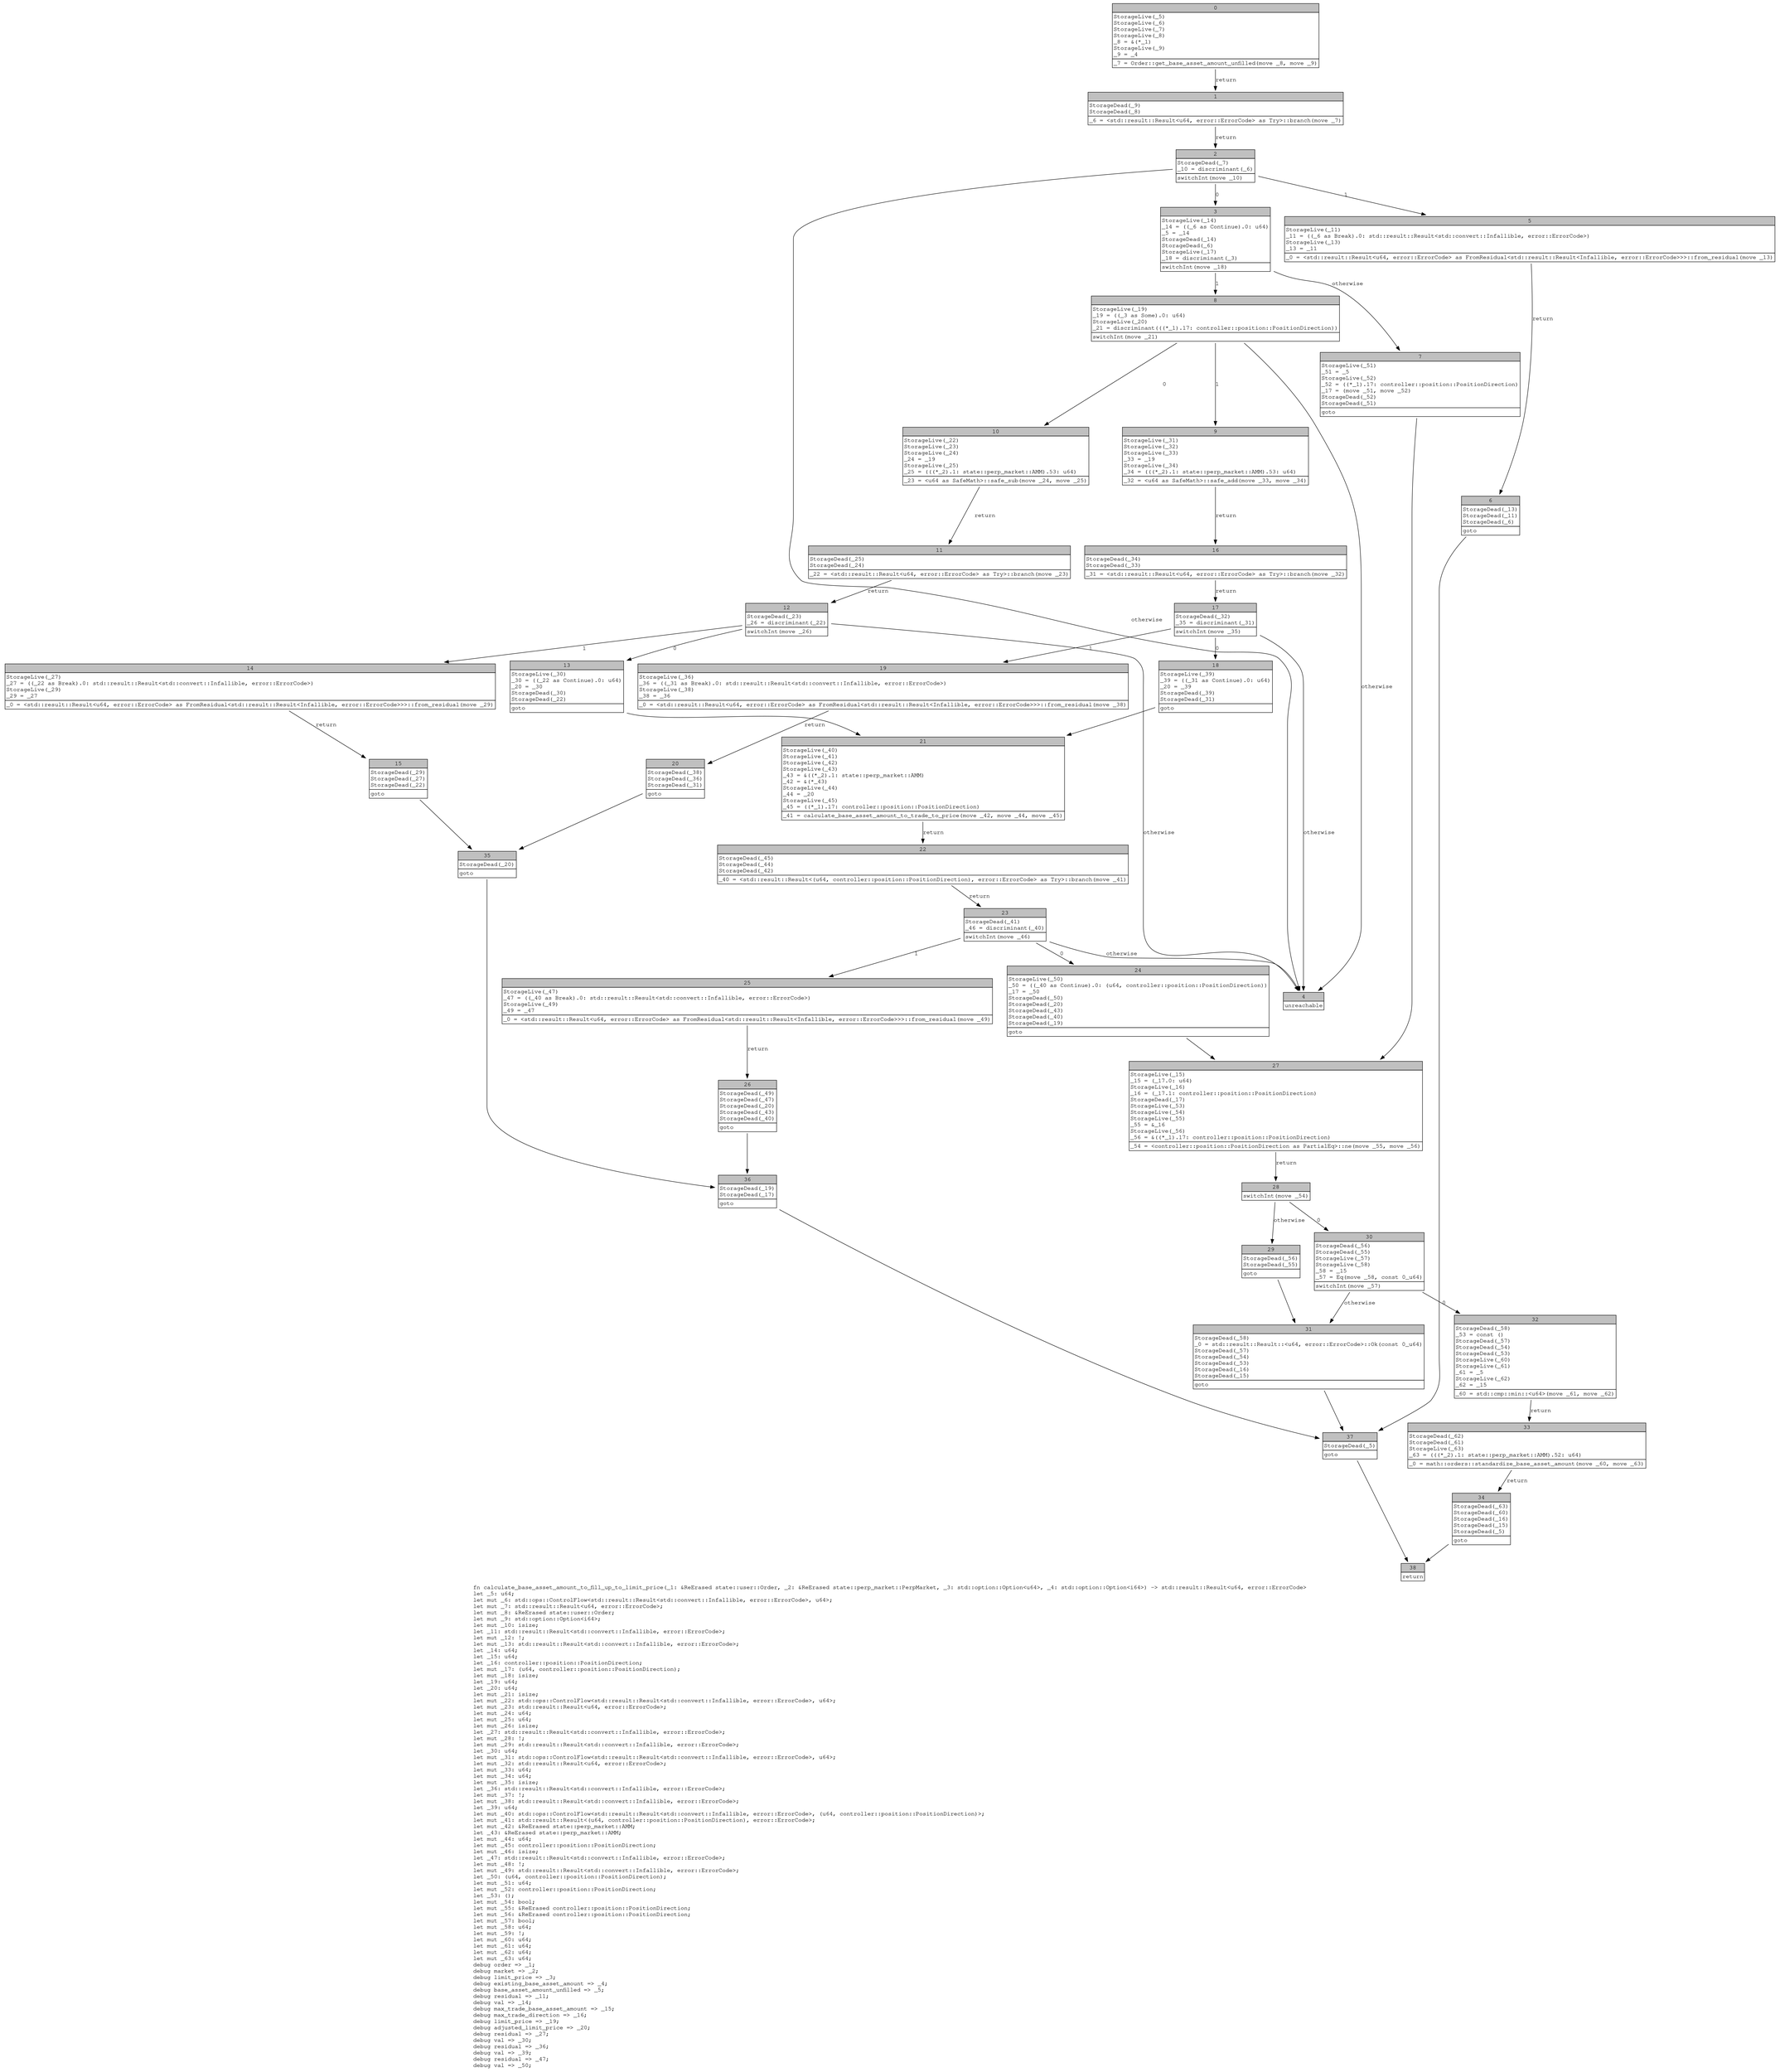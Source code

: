 digraph Mir_0_2588 {
    graph [fontname="Courier, monospace"];
    node [fontname="Courier, monospace"];
    edge [fontname="Courier, monospace"];
    label=<fn calculate_base_asset_amount_to_fill_up_to_limit_price(_1: &amp;ReErased state::user::Order, _2: &amp;ReErased state::perp_market::PerpMarket, _3: std::option::Option&lt;u64&gt;, _4: std::option::Option&lt;i64&gt;) -&gt; std::result::Result&lt;u64, error::ErrorCode&gt;<br align="left"/>let _5: u64;<br align="left"/>let mut _6: std::ops::ControlFlow&lt;std::result::Result&lt;std::convert::Infallible, error::ErrorCode&gt;, u64&gt;;<br align="left"/>let mut _7: std::result::Result&lt;u64, error::ErrorCode&gt;;<br align="left"/>let mut _8: &amp;ReErased state::user::Order;<br align="left"/>let mut _9: std::option::Option&lt;i64&gt;;<br align="left"/>let mut _10: isize;<br align="left"/>let _11: std::result::Result&lt;std::convert::Infallible, error::ErrorCode&gt;;<br align="left"/>let mut _12: !;<br align="left"/>let mut _13: std::result::Result&lt;std::convert::Infallible, error::ErrorCode&gt;;<br align="left"/>let _14: u64;<br align="left"/>let _15: u64;<br align="left"/>let _16: controller::position::PositionDirection;<br align="left"/>let mut _17: (u64, controller::position::PositionDirection);<br align="left"/>let mut _18: isize;<br align="left"/>let _19: u64;<br align="left"/>let _20: u64;<br align="left"/>let mut _21: isize;<br align="left"/>let mut _22: std::ops::ControlFlow&lt;std::result::Result&lt;std::convert::Infallible, error::ErrorCode&gt;, u64&gt;;<br align="left"/>let mut _23: std::result::Result&lt;u64, error::ErrorCode&gt;;<br align="left"/>let mut _24: u64;<br align="left"/>let mut _25: u64;<br align="left"/>let mut _26: isize;<br align="left"/>let _27: std::result::Result&lt;std::convert::Infallible, error::ErrorCode&gt;;<br align="left"/>let mut _28: !;<br align="left"/>let mut _29: std::result::Result&lt;std::convert::Infallible, error::ErrorCode&gt;;<br align="left"/>let _30: u64;<br align="left"/>let mut _31: std::ops::ControlFlow&lt;std::result::Result&lt;std::convert::Infallible, error::ErrorCode&gt;, u64&gt;;<br align="left"/>let mut _32: std::result::Result&lt;u64, error::ErrorCode&gt;;<br align="left"/>let mut _33: u64;<br align="left"/>let mut _34: u64;<br align="left"/>let mut _35: isize;<br align="left"/>let _36: std::result::Result&lt;std::convert::Infallible, error::ErrorCode&gt;;<br align="left"/>let mut _37: !;<br align="left"/>let mut _38: std::result::Result&lt;std::convert::Infallible, error::ErrorCode&gt;;<br align="left"/>let _39: u64;<br align="left"/>let mut _40: std::ops::ControlFlow&lt;std::result::Result&lt;std::convert::Infallible, error::ErrorCode&gt;, (u64, controller::position::PositionDirection)&gt;;<br align="left"/>let mut _41: std::result::Result&lt;(u64, controller::position::PositionDirection), error::ErrorCode&gt;;<br align="left"/>let mut _42: &amp;ReErased state::perp_market::AMM;<br align="left"/>let _43: &amp;ReErased state::perp_market::AMM;<br align="left"/>let mut _44: u64;<br align="left"/>let mut _45: controller::position::PositionDirection;<br align="left"/>let mut _46: isize;<br align="left"/>let _47: std::result::Result&lt;std::convert::Infallible, error::ErrorCode&gt;;<br align="left"/>let mut _48: !;<br align="left"/>let mut _49: std::result::Result&lt;std::convert::Infallible, error::ErrorCode&gt;;<br align="left"/>let _50: (u64, controller::position::PositionDirection);<br align="left"/>let mut _51: u64;<br align="left"/>let mut _52: controller::position::PositionDirection;<br align="left"/>let _53: ();<br align="left"/>let mut _54: bool;<br align="left"/>let mut _55: &amp;ReErased controller::position::PositionDirection;<br align="left"/>let mut _56: &amp;ReErased controller::position::PositionDirection;<br align="left"/>let mut _57: bool;<br align="left"/>let mut _58: u64;<br align="left"/>let mut _59: !;<br align="left"/>let mut _60: u64;<br align="left"/>let mut _61: u64;<br align="left"/>let mut _62: u64;<br align="left"/>let mut _63: u64;<br align="left"/>debug order =&gt; _1;<br align="left"/>debug market =&gt; _2;<br align="left"/>debug limit_price =&gt; _3;<br align="left"/>debug existing_base_asset_amount =&gt; _4;<br align="left"/>debug base_asset_amount_unfilled =&gt; _5;<br align="left"/>debug residual =&gt; _11;<br align="left"/>debug val =&gt; _14;<br align="left"/>debug max_trade_base_asset_amount =&gt; _15;<br align="left"/>debug max_trade_direction =&gt; _16;<br align="left"/>debug limit_price =&gt; _19;<br align="left"/>debug adjusted_limit_price =&gt; _20;<br align="left"/>debug residual =&gt; _27;<br align="left"/>debug val =&gt; _30;<br align="left"/>debug residual =&gt; _36;<br align="left"/>debug val =&gt; _39;<br align="left"/>debug residual =&gt; _47;<br align="left"/>debug val =&gt; _50;<br align="left"/>>;
    bb0__0_2588 [shape="none", label=<<table border="0" cellborder="1" cellspacing="0"><tr><td bgcolor="gray" align="center" colspan="1">0</td></tr><tr><td align="left" balign="left">StorageLive(_5)<br/>StorageLive(_6)<br/>StorageLive(_7)<br/>StorageLive(_8)<br/>_8 = &amp;(*_1)<br/>StorageLive(_9)<br/>_9 = _4<br/></td></tr><tr><td align="left">_7 = Order::get_base_asset_amount_unfilled(move _8, move _9)</td></tr></table>>];
    bb1__0_2588 [shape="none", label=<<table border="0" cellborder="1" cellspacing="0"><tr><td bgcolor="gray" align="center" colspan="1">1</td></tr><tr><td align="left" balign="left">StorageDead(_9)<br/>StorageDead(_8)<br/></td></tr><tr><td align="left">_6 = &lt;std::result::Result&lt;u64, error::ErrorCode&gt; as Try&gt;::branch(move _7)</td></tr></table>>];
    bb2__0_2588 [shape="none", label=<<table border="0" cellborder="1" cellspacing="0"><tr><td bgcolor="gray" align="center" colspan="1">2</td></tr><tr><td align="left" balign="left">StorageDead(_7)<br/>_10 = discriminant(_6)<br/></td></tr><tr><td align="left">switchInt(move _10)</td></tr></table>>];
    bb3__0_2588 [shape="none", label=<<table border="0" cellborder="1" cellspacing="0"><tr><td bgcolor="gray" align="center" colspan="1">3</td></tr><tr><td align="left" balign="left">StorageLive(_14)<br/>_14 = ((_6 as Continue).0: u64)<br/>_5 = _14<br/>StorageDead(_14)<br/>StorageDead(_6)<br/>StorageLive(_17)<br/>_18 = discriminant(_3)<br/></td></tr><tr><td align="left">switchInt(move _18)</td></tr></table>>];
    bb4__0_2588 [shape="none", label=<<table border="0" cellborder="1" cellspacing="0"><tr><td bgcolor="gray" align="center" colspan="1">4</td></tr><tr><td align="left">unreachable</td></tr></table>>];
    bb5__0_2588 [shape="none", label=<<table border="0" cellborder="1" cellspacing="0"><tr><td bgcolor="gray" align="center" colspan="1">5</td></tr><tr><td align="left" balign="left">StorageLive(_11)<br/>_11 = ((_6 as Break).0: std::result::Result&lt;std::convert::Infallible, error::ErrorCode&gt;)<br/>StorageLive(_13)<br/>_13 = _11<br/></td></tr><tr><td align="left">_0 = &lt;std::result::Result&lt;u64, error::ErrorCode&gt; as FromResidual&lt;std::result::Result&lt;Infallible, error::ErrorCode&gt;&gt;&gt;::from_residual(move _13)</td></tr></table>>];
    bb6__0_2588 [shape="none", label=<<table border="0" cellborder="1" cellspacing="0"><tr><td bgcolor="gray" align="center" colspan="1">6</td></tr><tr><td align="left" balign="left">StorageDead(_13)<br/>StorageDead(_11)<br/>StorageDead(_6)<br/></td></tr><tr><td align="left">goto</td></tr></table>>];
    bb7__0_2588 [shape="none", label=<<table border="0" cellborder="1" cellspacing="0"><tr><td bgcolor="gray" align="center" colspan="1">7</td></tr><tr><td align="left" balign="left">StorageLive(_51)<br/>_51 = _5<br/>StorageLive(_52)<br/>_52 = ((*_1).17: controller::position::PositionDirection)<br/>_17 = (move _51, move _52)<br/>StorageDead(_52)<br/>StorageDead(_51)<br/></td></tr><tr><td align="left">goto</td></tr></table>>];
    bb8__0_2588 [shape="none", label=<<table border="0" cellborder="1" cellspacing="0"><tr><td bgcolor="gray" align="center" colspan="1">8</td></tr><tr><td align="left" balign="left">StorageLive(_19)<br/>_19 = ((_3 as Some).0: u64)<br/>StorageLive(_20)<br/>_21 = discriminant(((*_1).17: controller::position::PositionDirection))<br/></td></tr><tr><td align="left">switchInt(move _21)</td></tr></table>>];
    bb9__0_2588 [shape="none", label=<<table border="0" cellborder="1" cellspacing="0"><tr><td bgcolor="gray" align="center" colspan="1">9</td></tr><tr><td align="left" balign="left">StorageLive(_31)<br/>StorageLive(_32)<br/>StorageLive(_33)<br/>_33 = _19<br/>StorageLive(_34)<br/>_34 = (((*_2).1: state::perp_market::AMM).53: u64)<br/></td></tr><tr><td align="left">_32 = &lt;u64 as SafeMath&gt;::safe_add(move _33, move _34)</td></tr></table>>];
    bb10__0_2588 [shape="none", label=<<table border="0" cellborder="1" cellspacing="0"><tr><td bgcolor="gray" align="center" colspan="1">10</td></tr><tr><td align="left" balign="left">StorageLive(_22)<br/>StorageLive(_23)<br/>StorageLive(_24)<br/>_24 = _19<br/>StorageLive(_25)<br/>_25 = (((*_2).1: state::perp_market::AMM).53: u64)<br/></td></tr><tr><td align="left">_23 = &lt;u64 as SafeMath&gt;::safe_sub(move _24, move _25)</td></tr></table>>];
    bb11__0_2588 [shape="none", label=<<table border="0" cellborder="1" cellspacing="0"><tr><td bgcolor="gray" align="center" colspan="1">11</td></tr><tr><td align="left" balign="left">StorageDead(_25)<br/>StorageDead(_24)<br/></td></tr><tr><td align="left">_22 = &lt;std::result::Result&lt;u64, error::ErrorCode&gt; as Try&gt;::branch(move _23)</td></tr></table>>];
    bb12__0_2588 [shape="none", label=<<table border="0" cellborder="1" cellspacing="0"><tr><td bgcolor="gray" align="center" colspan="1">12</td></tr><tr><td align="left" balign="left">StorageDead(_23)<br/>_26 = discriminant(_22)<br/></td></tr><tr><td align="left">switchInt(move _26)</td></tr></table>>];
    bb13__0_2588 [shape="none", label=<<table border="0" cellborder="1" cellspacing="0"><tr><td bgcolor="gray" align="center" colspan="1">13</td></tr><tr><td align="left" balign="left">StorageLive(_30)<br/>_30 = ((_22 as Continue).0: u64)<br/>_20 = _30<br/>StorageDead(_30)<br/>StorageDead(_22)<br/></td></tr><tr><td align="left">goto</td></tr></table>>];
    bb14__0_2588 [shape="none", label=<<table border="0" cellborder="1" cellspacing="0"><tr><td bgcolor="gray" align="center" colspan="1">14</td></tr><tr><td align="left" balign="left">StorageLive(_27)<br/>_27 = ((_22 as Break).0: std::result::Result&lt;std::convert::Infallible, error::ErrorCode&gt;)<br/>StorageLive(_29)<br/>_29 = _27<br/></td></tr><tr><td align="left">_0 = &lt;std::result::Result&lt;u64, error::ErrorCode&gt; as FromResidual&lt;std::result::Result&lt;Infallible, error::ErrorCode&gt;&gt;&gt;::from_residual(move _29)</td></tr></table>>];
    bb15__0_2588 [shape="none", label=<<table border="0" cellborder="1" cellspacing="0"><tr><td bgcolor="gray" align="center" colspan="1">15</td></tr><tr><td align="left" balign="left">StorageDead(_29)<br/>StorageDead(_27)<br/>StorageDead(_22)<br/></td></tr><tr><td align="left">goto</td></tr></table>>];
    bb16__0_2588 [shape="none", label=<<table border="0" cellborder="1" cellspacing="0"><tr><td bgcolor="gray" align="center" colspan="1">16</td></tr><tr><td align="left" balign="left">StorageDead(_34)<br/>StorageDead(_33)<br/></td></tr><tr><td align="left">_31 = &lt;std::result::Result&lt;u64, error::ErrorCode&gt; as Try&gt;::branch(move _32)</td></tr></table>>];
    bb17__0_2588 [shape="none", label=<<table border="0" cellborder="1" cellspacing="0"><tr><td bgcolor="gray" align="center" colspan="1">17</td></tr><tr><td align="left" balign="left">StorageDead(_32)<br/>_35 = discriminant(_31)<br/></td></tr><tr><td align="left">switchInt(move _35)</td></tr></table>>];
    bb18__0_2588 [shape="none", label=<<table border="0" cellborder="1" cellspacing="0"><tr><td bgcolor="gray" align="center" colspan="1">18</td></tr><tr><td align="left" balign="left">StorageLive(_39)<br/>_39 = ((_31 as Continue).0: u64)<br/>_20 = _39<br/>StorageDead(_39)<br/>StorageDead(_31)<br/></td></tr><tr><td align="left">goto</td></tr></table>>];
    bb19__0_2588 [shape="none", label=<<table border="0" cellborder="1" cellspacing="0"><tr><td bgcolor="gray" align="center" colspan="1">19</td></tr><tr><td align="left" balign="left">StorageLive(_36)<br/>_36 = ((_31 as Break).0: std::result::Result&lt;std::convert::Infallible, error::ErrorCode&gt;)<br/>StorageLive(_38)<br/>_38 = _36<br/></td></tr><tr><td align="left">_0 = &lt;std::result::Result&lt;u64, error::ErrorCode&gt; as FromResidual&lt;std::result::Result&lt;Infallible, error::ErrorCode&gt;&gt;&gt;::from_residual(move _38)</td></tr></table>>];
    bb20__0_2588 [shape="none", label=<<table border="0" cellborder="1" cellspacing="0"><tr><td bgcolor="gray" align="center" colspan="1">20</td></tr><tr><td align="left" balign="left">StorageDead(_38)<br/>StorageDead(_36)<br/>StorageDead(_31)<br/></td></tr><tr><td align="left">goto</td></tr></table>>];
    bb21__0_2588 [shape="none", label=<<table border="0" cellborder="1" cellspacing="0"><tr><td bgcolor="gray" align="center" colspan="1">21</td></tr><tr><td align="left" balign="left">StorageLive(_40)<br/>StorageLive(_41)<br/>StorageLive(_42)<br/>StorageLive(_43)<br/>_43 = &amp;((*_2).1: state::perp_market::AMM)<br/>_42 = &amp;(*_43)<br/>StorageLive(_44)<br/>_44 = _20<br/>StorageLive(_45)<br/>_45 = ((*_1).17: controller::position::PositionDirection)<br/></td></tr><tr><td align="left">_41 = calculate_base_asset_amount_to_trade_to_price(move _42, move _44, move _45)</td></tr></table>>];
    bb22__0_2588 [shape="none", label=<<table border="0" cellborder="1" cellspacing="0"><tr><td bgcolor="gray" align="center" colspan="1">22</td></tr><tr><td align="left" balign="left">StorageDead(_45)<br/>StorageDead(_44)<br/>StorageDead(_42)<br/></td></tr><tr><td align="left">_40 = &lt;std::result::Result&lt;(u64, controller::position::PositionDirection), error::ErrorCode&gt; as Try&gt;::branch(move _41)</td></tr></table>>];
    bb23__0_2588 [shape="none", label=<<table border="0" cellborder="1" cellspacing="0"><tr><td bgcolor="gray" align="center" colspan="1">23</td></tr><tr><td align="left" balign="left">StorageDead(_41)<br/>_46 = discriminant(_40)<br/></td></tr><tr><td align="left">switchInt(move _46)</td></tr></table>>];
    bb24__0_2588 [shape="none", label=<<table border="0" cellborder="1" cellspacing="0"><tr><td bgcolor="gray" align="center" colspan="1">24</td></tr><tr><td align="left" balign="left">StorageLive(_50)<br/>_50 = ((_40 as Continue).0: (u64, controller::position::PositionDirection))<br/>_17 = _50<br/>StorageDead(_50)<br/>StorageDead(_20)<br/>StorageDead(_43)<br/>StorageDead(_40)<br/>StorageDead(_19)<br/></td></tr><tr><td align="left">goto</td></tr></table>>];
    bb25__0_2588 [shape="none", label=<<table border="0" cellborder="1" cellspacing="0"><tr><td bgcolor="gray" align="center" colspan="1">25</td></tr><tr><td align="left" balign="left">StorageLive(_47)<br/>_47 = ((_40 as Break).0: std::result::Result&lt;std::convert::Infallible, error::ErrorCode&gt;)<br/>StorageLive(_49)<br/>_49 = _47<br/></td></tr><tr><td align="left">_0 = &lt;std::result::Result&lt;u64, error::ErrorCode&gt; as FromResidual&lt;std::result::Result&lt;Infallible, error::ErrorCode&gt;&gt;&gt;::from_residual(move _49)</td></tr></table>>];
    bb26__0_2588 [shape="none", label=<<table border="0" cellborder="1" cellspacing="0"><tr><td bgcolor="gray" align="center" colspan="1">26</td></tr><tr><td align="left" balign="left">StorageDead(_49)<br/>StorageDead(_47)<br/>StorageDead(_20)<br/>StorageDead(_43)<br/>StorageDead(_40)<br/></td></tr><tr><td align="left">goto</td></tr></table>>];
    bb27__0_2588 [shape="none", label=<<table border="0" cellborder="1" cellspacing="0"><tr><td bgcolor="gray" align="center" colspan="1">27</td></tr><tr><td align="left" balign="left">StorageLive(_15)<br/>_15 = (_17.0: u64)<br/>StorageLive(_16)<br/>_16 = (_17.1: controller::position::PositionDirection)<br/>StorageDead(_17)<br/>StorageLive(_53)<br/>StorageLive(_54)<br/>StorageLive(_55)<br/>_55 = &amp;_16<br/>StorageLive(_56)<br/>_56 = &amp;((*_1).17: controller::position::PositionDirection)<br/></td></tr><tr><td align="left">_54 = &lt;controller::position::PositionDirection as PartialEq&gt;::ne(move _55, move _56)</td></tr></table>>];
    bb28__0_2588 [shape="none", label=<<table border="0" cellborder="1" cellspacing="0"><tr><td bgcolor="gray" align="center" colspan="1">28</td></tr><tr><td align="left">switchInt(move _54)</td></tr></table>>];
    bb29__0_2588 [shape="none", label=<<table border="0" cellborder="1" cellspacing="0"><tr><td bgcolor="gray" align="center" colspan="1">29</td></tr><tr><td align="left" balign="left">StorageDead(_56)<br/>StorageDead(_55)<br/></td></tr><tr><td align="left">goto</td></tr></table>>];
    bb30__0_2588 [shape="none", label=<<table border="0" cellborder="1" cellspacing="0"><tr><td bgcolor="gray" align="center" colspan="1">30</td></tr><tr><td align="left" balign="left">StorageDead(_56)<br/>StorageDead(_55)<br/>StorageLive(_57)<br/>StorageLive(_58)<br/>_58 = _15<br/>_57 = Eq(move _58, const 0_u64)<br/></td></tr><tr><td align="left">switchInt(move _57)</td></tr></table>>];
    bb31__0_2588 [shape="none", label=<<table border="0" cellborder="1" cellspacing="0"><tr><td bgcolor="gray" align="center" colspan="1">31</td></tr><tr><td align="left" balign="left">StorageDead(_58)<br/>_0 = std::result::Result::&lt;u64, error::ErrorCode&gt;::Ok(const 0_u64)<br/>StorageDead(_57)<br/>StorageDead(_54)<br/>StorageDead(_53)<br/>StorageDead(_16)<br/>StorageDead(_15)<br/></td></tr><tr><td align="left">goto</td></tr></table>>];
    bb32__0_2588 [shape="none", label=<<table border="0" cellborder="1" cellspacing="0"><tr><td bgcolor="gray" align="center" colspan="1">32</td></tr><tr><td align="left" balign="left">StorageDead(_58)<br/>_53 = const ()<br/>StorageDead(_57)<br/>StorageDead(_54)<br/>StorageDead(_53)<br/>StorageLive(_60)<br/>StorageLive(_61)<br/>_61 = _5<br/>StorageLive(_62)<br/>_62 = _15<br/></td></tr><tr><td align="left">_60 = std::cmp::min::&lt;u64&gt;(move _61, move _62)</td></tr></table>>];
    bb33__0_2588 [shape="none", label=<<table border="0" cellborder="1" cellspacing="0"><tr><td bgcolor="gray" align="center" colspan="1">33</td></tr><tr><td align="left" balign="left">StorageDead(_62)<br/>StorageDead(_61)<br/>StorageLive(_63)<br/>_63 = (((*_2).1: state::perp_market::AMM).52: u64)<br/></td></tr><tr><td align="left">_0 = math::orders::standardize_base_asset_amount(move _60, move _63)</td></tr></table>>];
    bb34__0_2588 [shape="none", label=<<table border="0" cellborder="1" cellspacing="0"><tr><td bgcolor="gray" align="center" colspan="1">34</td></tr><tr><td align="left" balign="left">StorageDead(_63)<br/>StorageDead(_60)<br/>StorageDead(_16)<br/>StorageDead(_15)<br/>StorageDead(_5)<br/></td></tr><tr><td align="left">goto</td></tr></table>>];
    bb35__0_2588 [shape="none", label=<<table border="0" cellborder="1" cellspacing="0"><tr><td bgcolor="gray" align="center" colspan="1">35</td></tr><tr><td align="left" balign="left">StorageDead(_20)<br/></td></tr><tr><td align="left">goto</td></tr></table>>];
    bb36__0_2588 [shape="none", label=<<table border="0" cellborder="1" cellspacing="0"><tr><td bgcolor="gray" align="center" colspan="1">36</td></tr><tr><td align="left" balign="left">StorageDead(_19)<br/>StorageDead(_17)<br/></td></tr><tr><td align="left">goto</td></tr></table>>];
    bb37__0_2588 [shape="none", label=<<table border="0" cellborder="1" cellspacing="0"><tr><td bgcolor="gray" align="center" colspan="1">37</td></tr><tr><td align="left" balign="left">StorageDead(_5)<br/></td></tr><tr><td align="left">goto</td></tr></table>>];
    bb38__0_2588 [shape="none", label=<<table border="0" cellborder="1" cellspacing="0"><tr><td bgcolor="gray" align="center" colspan="1">38</td></tr><tr><td align="left">return</td></tr></table>>];
    bb0__0_2588 -> bb1__0_2588 [label="return"];
    bb1__0_2588 -> bb2__0_2588 [label="return"];
    bb2__0_2588 -> bb3__0_2588 [label="0"];
    bb2__0_2588 -> bb5__0_2588 [label="1"];
    bb2__0_2588 -> bb4__0_2588 [label="otherwise"];
    bb3__0_2588 -> bb8__0_2588 [label="1"];
    bb3__0_2588 -> bb7__0_2588 [label="otherwise"];
    bb5__0_2588 -> bb6__0_2588 [label="return"];
    bb6__0_2588 -> bb37__0_2588 [label=""];
    bb7__0_2588 -> bb27__0_2588 [label=""];
    bb8__0_2588 -> bb10__0_2588 [label="0"];
    bb8__0_2588 -> bb9__0_2588 [label="1"];
    bb8__0_2588 -> bb4__0_2588 [label="otherwise"];
    bb9__0_2588 -> bb16__0_2588 [label="return"];
    bb10__0_2588 -> bb11__0_2588 [label="return"];
    bb11__0_2588 -> bb12__0_2588 [label="return"];
    bb12__0_2588 -> bb13__0_2588 [label="0"];
    bb12__0_2588 -> bb14__0_2588 [label="1"];
    bb12__0_2588 -> bb4__0_2588 [label="otherwise"];
    bb13__0_2588 -> bb21__0_2588 [label=""];
    bb14__0_2588 -> bb15__0_2588 [label="return"];
    bb15__0_2588 -> bb35__0_2588 [label=""];
    bb16__0_2588 -> bb17__0_2588 [label="return"];
    bb17__0_2588 -> bb18__0_2588 [label="0"];
    bb17__0_2588 -> bb19__0_2588 [label="1"];
    bb17__0_2588 -> bb4__0_2588 [label="otherwise"];
    bb18__0_2588 -> bb21__0_2588 [label=""];
    bb19__0_2588 -> bb20__0_2588 [label="return"];
    bb20__0_2588 -> bb35__0_2588 [label=""];
    bb21__0_2588 -> bb22__0_2588 [label="return"];
    bb22__0_2588 -> bb23__0_2588 [label="return"];
    bb23__0_2588 -> bb24__0_2588 [label="0"];
    bb23__0_2588 -> bb25__0_2588 [label="1"];
    bb23__0_2588 -> bb4__0_2588 [label="otherwise"];
    bb24__0_2588 -> bb27__0_2588 [label=""];
    bb25__0_2588 -> bb26__0_2588 [label="return"];
    bb26__0_2588 -> bb36__0_2588 [label=""];
    bb27__0_2588 -> bb28__0_2588 [label="return"];
    bb28__0_2588 -> bb30__0_2588 [label="0"];
    bb28__0_2588 -> bb29__0_2588 [label="otherwise"];
    bb29__0_2588 -> bb31__0_2588 [label=""];
    bb30__0_2588 -> bb32__0_2588 [label="0"];
    bb30__0_2588 -> bb31__0_2588 [label="otherwise"];
    bb31__0_2588 -> bb37__0_2588 [label=""];
    bb32__0_2588 -> bb33__0_2588 [label="return"];
    bb33__0_2588 -> bb34__0_2588 [label="return"];
    bb34__0_2588 -> bb38__0_2588 [label=""];
    bb35__0_2588 -> bb36__0_2588 [label=""];
    bb36__0_2588 -> bb37__0_2588 [label=""];
    bb37__0_2588 -> bb38__0_2588 [label=""];
}
